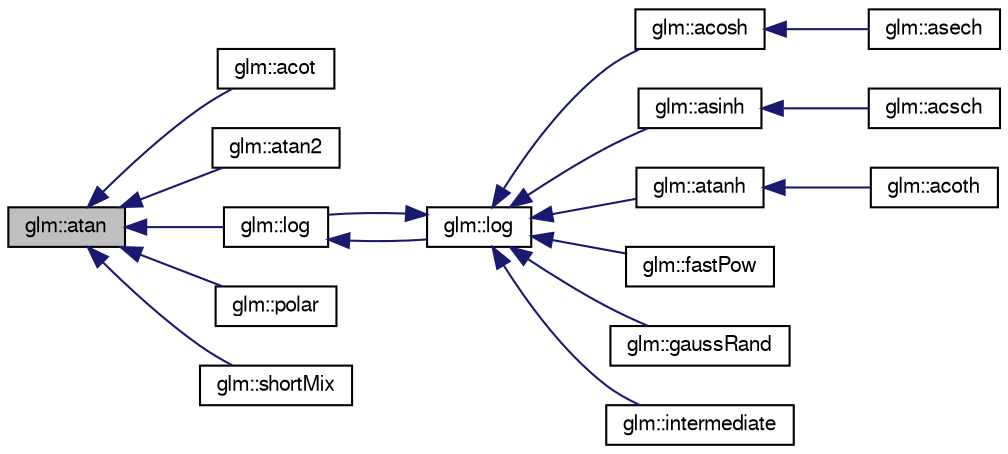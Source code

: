 digraph G
{
  bgcolor="transparent";
  edge [fontname="FreeSans",fontsize=10,labelfontname="FreeSans",labelfontsize=10];
  node [fontname="FreeSans",fontsize=10,shape=record];
  rankdir=LR;
  Node1 [label="glm::atan",height=0.2,width=0.4,color="black", fillcolor="grey75", style="filled" fontcolor="black"];
  Node1 -> Node2 [dir=back,color="midnightblue",fontsize=10,style="solid"];
  Node2 [label="glm::acot",height=0.2,width=0.4,color="black",URL="$group__gtc__reciprocal.html#ge06055493cfcf5e3732cf330d81fd186"];
  Node1 -> Node3 [dir=back,color="midnightblue",fontsize=10,style="solid"];
  Node3 [label="glm::atan2",height=0.2,width=0.4,color="black",URL="$group__gtx__compatibility.html#g7af1203c97febe3c07958178aead3788",tooltip="Arc tangent. Returns an angle whose tangent is y/x. The signs of x and y are used..."];
  Node1 -> Node4 [dir=back,color="midnightblue",fontsize=10,style="solid"];
  Node4 [label="glm::log",height=0.2,width=0.4,color="black",URL="$group__gtx__quaternion.html#gbed81c73a777fce84fe442bbc17c13ce"];
  Node4 -> Node5 [dir=back,color="midnightblue",fontsize=10,style="solid"];
  Node5 [label="glm::log",height=0.2,width=0.4,color="black",URL="$group__core__func__exponential.html#gce8148db3949f9260f6f883f8dbae808"];
  Node5 -> Node6 [dir=back,color="midnightblue",fontsize=10,style="solid"];
  Node6 [label="glm::acosh",height=0.2,width=0.4,color="black",URL="$group__core__func__trigonometric.html#g7d91deddd26925a390f08448a1b9ab1a"];
  Node6 -> Node7 [dir=back,color="midnightblue",fontsize=10,style="solid"];
  Node7 [label="glm::asech",height=0.2,width=0.4,color="black",URL="$group__gtc__reciprocal.html#g05d1bc30693d02a9a08c9044d75c5333"];
  Node5 -> Node8 [dir=back,color="midnightblue",fontsize=10,style="solid"];
  Node8 [label="glm::asinh",height=0.2,width=0.4,color="black",URL="$group__core__func__trigonometric.html#gaedecffe9a7c10e5930c4ec938a0ca2e"];
  Node8 -> Node9 [dir=back,color="midnightblue",fontsize=10,style="solid"];
  Node9 [label="glm::acsch",height=0.2,width=0.4,color="black",URL="$group__gtc__reciprocal.html#gb24c5c23d9d3d10517ad80f5af515b0e"];
  Node5 -> Node10 [dir=back,color="midnightblue",fontsize=10,style="solid"];
  Node10 [label="glm::atanh",height=0.2,width=0.4,color="black",URL="$group__core__func__trigonometric.html#g5207916954ad98477bf488a9a188f045"];
  Node10 -> Node11 [dir=back,color="midnightblue",fontsize=10,style="solid"];
  Node11 [label="glm::acoth",height=0.2,width=0.4,color="black",URL="$group__gtc__reciprocal.html#g651e435e3e8f63b1ea1da0e5e7581864"];
  Node5 -> Node12 [dir=back,color="midnightblue",fontsize=10,style="solid"];
  Node12 [label="glm::fastPow",height=0.2,width=0.4,color="black",URL="$group__gtx__fast__exponential.html#g399b134d7015729817135440eb047d5a"];
  Node5 -> Node13 [dir=back,color="midnightblue",fontsize=10,style="solid"];
  Node13 [label="glm::gaussRand",height=0.2,width=0.4,color="black",URL="$group__gtc__random.html#gc045638daf634b0221ef4baaaf643cb2"];
  Node5 -> Node14 [dir=back,color="midnightblue",fontsize=10,style="solid"];
  Node14 [label="glm::intermediate",height=0.2,width=0.4,color="black",URL="$group__gtx__quaternion.html#ge94a070898e8be560a5dcf8e15854b2d"];
  Node5 -> Node4 [dir=back,color="midnightblue",fontsize=10,style="solid"];
  Node1 -> Node15 [dir=back,color="midnightblue",fontsize=10,style="solid"];
  Node15 [label="glm::polar",height=0.2,width=0.4,color="black",URL="$group__gtx__polar__coordinates.html#g65a075c52ee1c699d77c4a98dd266006"];
  Node1 -> Node16 [dir=back,color="midnightblue",fontsize=10,style="solid"];
  Node16 [label="glm::shortMix",height=0.2,width=0.4,color="black",URL="$group__gtx__quaternion.html#g1d83d29dc8f5870d70d2833c64be777c"];
}
